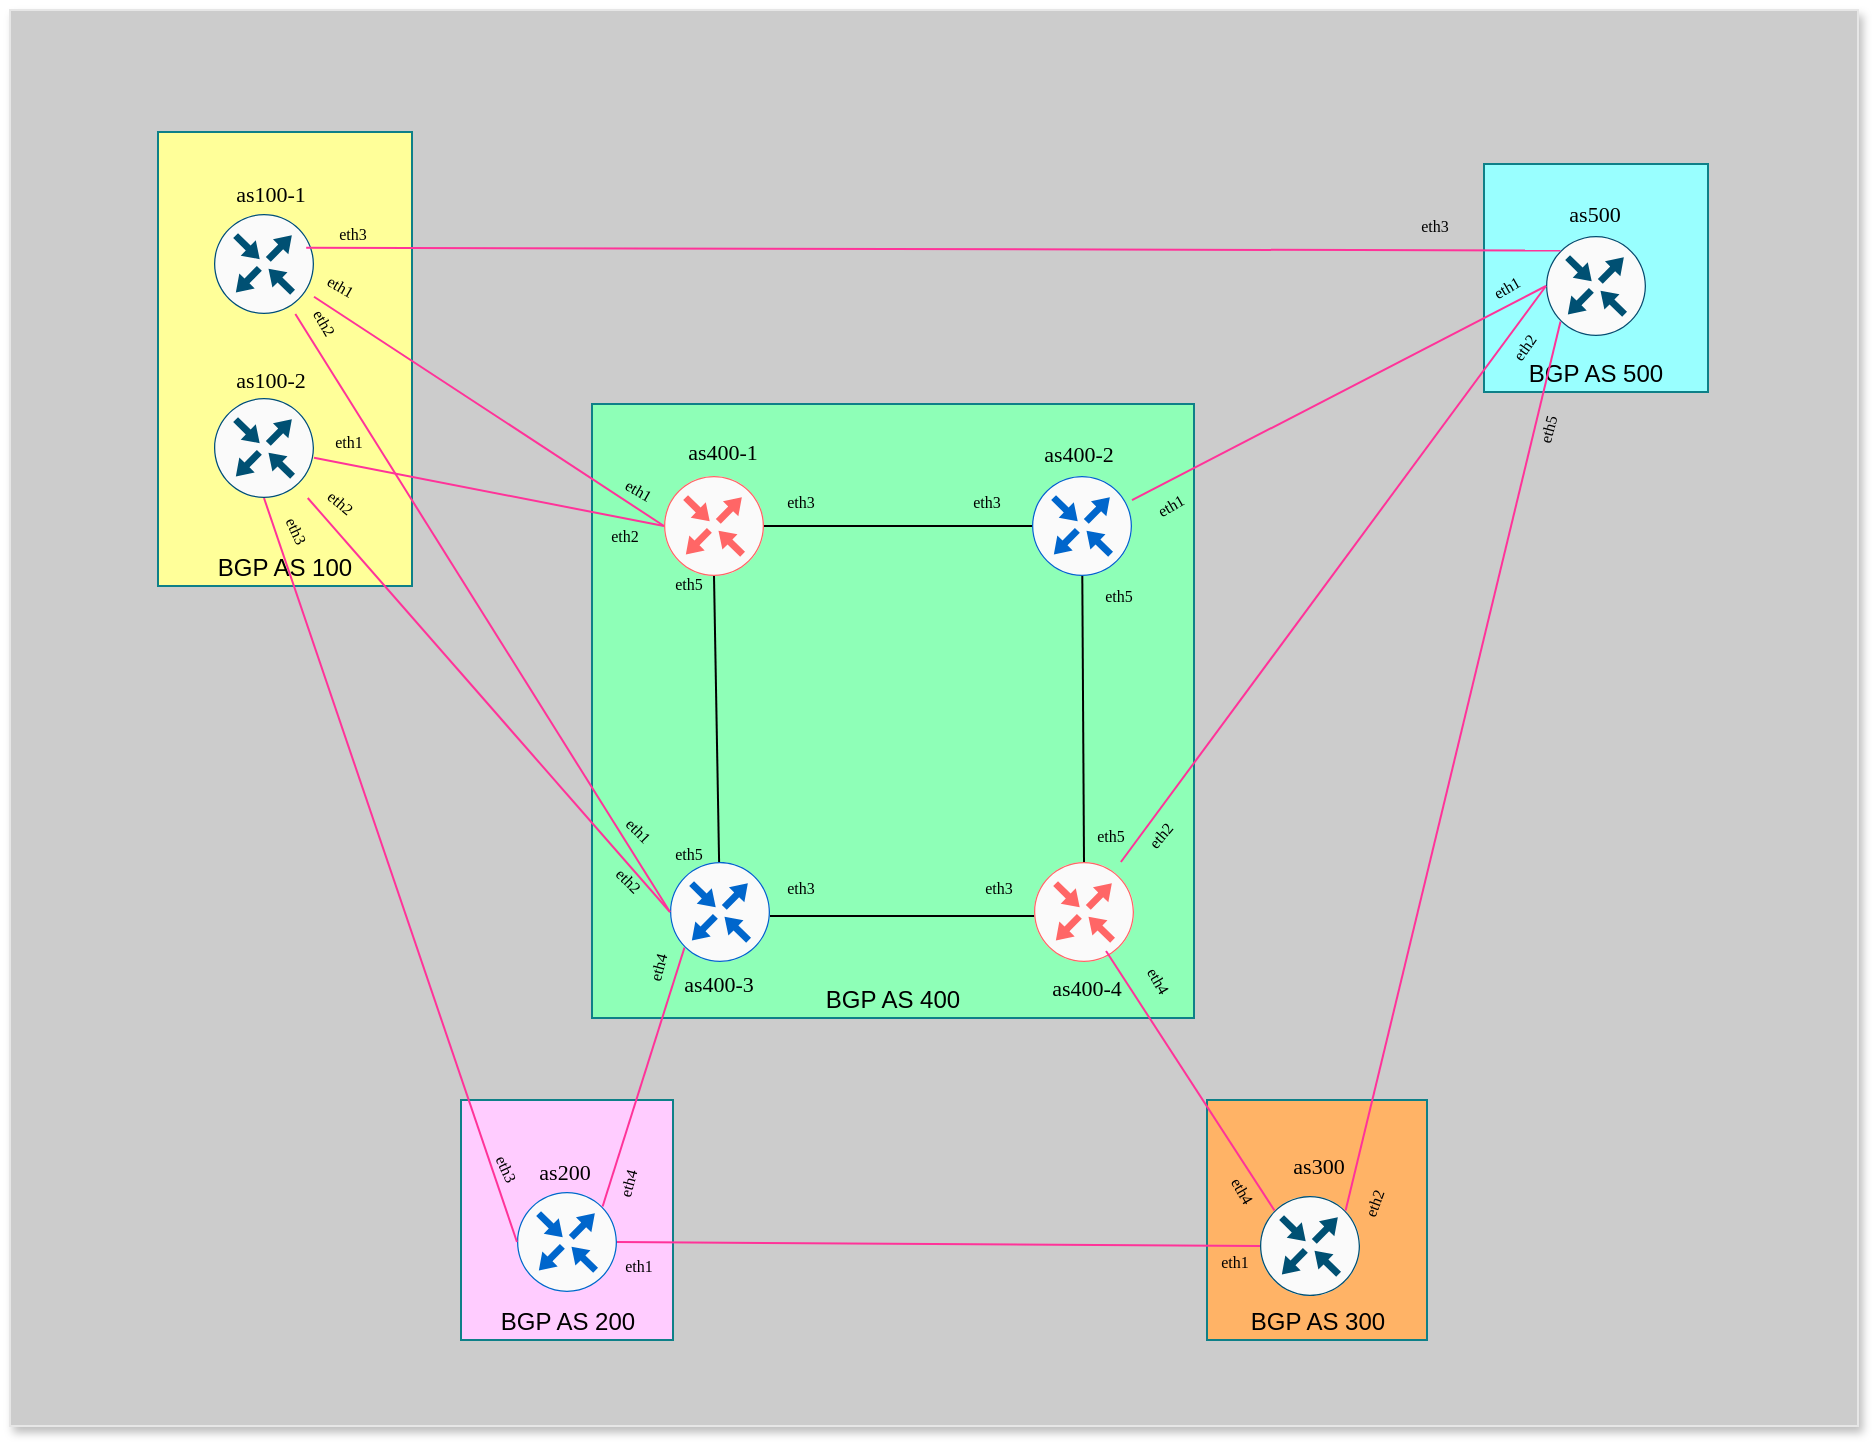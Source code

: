 <mxfile>
    <diagram name="Page-1" id="-UelpCdYEey4y5baOnSz">
        <mxGraphModel dx="1433" dy="976" grid="0" gridSize="10" guides="1" tooltips="1" connect="1" arrows="1" fold="1" page="0" pageScale="1" pageWidth="827" pageHeight="1169" math="0" shadow="0">
            <root>
                <mxCell id="0"/>
                <mxCell id="-plp4mE1TCrz63QN9HbG-12" value="Background Image" parent="0"/>
                <mxCell id="-plp4mE1TCrz63QN9HbG-13" value="" style="rounded=0;whiteSpace=wrap;html=1;fillColor=#CCCCCC;fontColor=#333333;strokeColor=#E6E6E6;shadow=1;" parent="-plp4mE1TCrz63QN9HbG-12" vertex="1">
                    <mxGeometry x="-268" y="-236" width="924" height="708" as="geometry"/>
                </mxCell>
                <mxCell id="1" parent="0"/>
                <mxCell id="WSuv4SzaL3Qnk7HgxCXB-26" value="BGP AS 400" style="rounded=0;whiteSpace=wrap;html=1;fillColor=#8EFFB7;strokeColor=#0e8088;verticalAlign=bottom;shadow=0;" parent="1" vertex="1">
                    <mxGeometry x="23" y="-39" width="301" height="307" as="geometry"/>
                </mxCell>
                <mxCell id="9" value="BGP AS 100" style="rounded=0;whiteSpace=wrap;html=1;fillColor=#FFFF99;strokeColor=#0e8088;verticalAlign=bottom;shadow=0;" parent="1" vertex="1">
                    <mxGeometry x="-194" y="-175" width="127" height="227" as="geometry"/>
                </mxCell>
                <mxCell id="10" value="BGP AS 200" style="rounded=0;whiteSpace=wrap;html=1;fillColor=#FFCCFF;strokeColor=#0e8088;verticalAlign=bottom;shadow=0;" parent="1" vertex="1">
                    <mxGeometry x="-42.5" y="309" width="106" height="120" as="geometry"/>
                </mxCell>
                <mxCell id="11" value="" style="sketch=0;points=[[0.5,0,0],[1,0.5,0],[0.5,1,0],[0,0.5,0],[0.145,0.145,0],[0.856,0.145,0],[0.855,0.856,0],[0.145,0.855,0]];verticalLabelPosition=bottom;html=1;verticalAlign=top;aspect=fixed;align=center;pointerEvents=1;shape=mxgraph.cisco19.rect;prIcon=router;fillColor=#FAFAFA;strokeColor=#0066CC;" parent="1" vertex="1">
                    <mxGeometry x="-14.5" y="355" width="50" height="50" as="geometry"/>
                </mxCell>
                <mxCell id="12" value="as200" style="text;html=1;align=center;verticalAlign=middle;resizable=0;points=[];autosize=1;strokeColor=none;fillColor=none;fontSize=11;fontFamily=Verdana;" parent="1" vertex="1">
                    <mxGeometry x="-16.5" y="332" width="51" height="25" as="geometry"/>
                </mxCell>
                <mxCell id="15" value="BGP AS 500" style="rounded=0;whiteSpace=wrap;html=1;fillColor=#99FFFF;strokeColor=#0e8088;verticalAlign=bottom;shadow=0;" parent="1" vertex="1">
                    <mxGeometry x="469" y="-159" width="112" height="114" as="geometry"/>
                </mxCell>
                <mxCell id="16" value="BGP AS 300" style="rounded=0;whiteSpace=wrap;html=1;fillColor=#FFB366;strokeColor=#0e8088;verticalAlign=bottom;shadow=0;" parent="1" vertex="1">
                    <mxGeometry x="330.5" y="309" width="110" height="120" as="geometry"/>
                </mxCell>
                <mxCell id="17" value="" style="sketch=0;points=[[0.5,0,0],[1,0.5,0],[0.5,1,0],[0,0.5,0],[0.145,0.145,0],[0.856,0.145,0],[0.855,0.856,0],[0.145,0.855,0]];verticalLabelPosition=bottom;html=1;verticalAlign=top;aspect=fixed;align=center;pointerEvents=1;shape=mxgraph.cisco19.rect;prIcon=router;fillColor=#FAFAFA;strokeColor=#005073;" parent="1" vertex="1">
                    <mxGeometry x="357" y="357" width="50" height="50" as="geometry"/>
                </mxCell>
                <mxCell id="18" value="as300" style="text;html=1;align=center;verticalAlign=middle;resizable=0;points=[];autosize=1;strokeColor=none;fillColor=none;fontSize=11;fontFamily=Verdana;" parent="1" vertex="1">
                    <mxGeometry x="360" y="329" width="51" height="25" as="geometry"/>
                </mxCell>
                <mxCell id="23" style="edgeStyle=none;curved=1;rounded=0;orthogonalLoop=1;jettySize=auto;html=1;fontSize=12;startSize=8;endSize=8;entryX=0.145;entryY=0.855;entryDx=0;entryDy=0;entryPerimeter=0;endArrow=none;endFill=0;strokeWidth=1;exitX=0.856;exitY=0.145;exitDx=0;exitDy=0;exitPerimeter=0;strokeColor=#FF3399;" parent="1" source="11" target="WSuv4SzaL3Qnk7HgxCXB-63" edge="1">
                    <mxGeometry relative="1" as="geometry">
                        <mxPoint x="-139" y="314" as="targetPoint"/>
                        <mxPoint x="-136" y="457" as="sourcePoint"/>
                    </mxGeometry>
                </mxCell>
                <mxCell id="30" style="edgeStyle=none;curved=1;rounded=0;orthogonalLoop=1;jettySize=auto;html=1;entryX=0;entryY=0.5;entryDx=0;entryDy=0;entryPerimeter=0;fontSize=12;startSize=8;endSize=8;endArrow=none;endFill=0;exitX=0.5;exitY=1;exitDx=0;exitDy=0;exitPerimeter=0;strokeColor=#FF3399;" parent="1" source="WSuv4SzaL3Qnk7HgxCXB-59" target="11" edge="1">
                    <mxGeometry relative="1" as="geometry">
                        <mxPoint x="-264" y="169.14" as="sourcePoint"/>
                        <mxPoint x="-13" y="298.14" as="targetPoint"/>
                    </mxGeometry>
                </mxCell>
                <mxCell id="31" style="edgeStyle=none;curved=1;rounded=0;orthogonalLoop=1;jettySize=auto;html=1;entryX=0.856;entryY=0.145;entryDx=0;entryDy=0;entryPerimeter=0;fontSize=12;startSize=8;endSize=8;endArrow=none;endFill=0;exitX=0.145;exitY=0.855;exitDx=0;exitDy=0;exitPerimeter=0;strokeColor=#FF3399;" parent="1" source="WSuv4SzaL3Qnk7HgxCXB-66" target="17" edge="1">
                    <mxGeometry relative="1" as="geometry">
                        <mxPoint x="-249" y="306" as="sourcePoint"/>
                        <mxPoint x="-49" y="588" as="targetPoint"/>
                    </mxGeometry>
                </mxCell>
                <mxCell id="33" value="" style="edgeStyle=none;curved=1;rounded=0;orthogonalLoop=1;jettySize=auto;html=1;entryX=0;entryY=0.5;entryDx=0;entryDy=0;entryPerimeter=0;fontSize=12;startSize=8;endSize=8;endArrow=none;endFill=0;strokeWidth=1;" parent="1" edge="1">
                    <mxGeometry relative="1" as="geometry">
                        <mxPoint x="112" y="217" as="sourcePoint"/>
                        <mxPoint x="246" y="217" as="targetPoint"/>
                    </mxGeometry>
                </mxCell>
                <mxCell id="WSuv4SzaL3Qnk7HgxCXB-57" value="Topology" parent="0"/>
                <mxCell id="WSuv4SzaL3Qnk7HgxCXB-58" value="" style="sketch=0;points=[[0.5,0,0],[1,0.5,0],[0.5,1,0],[0,0.5,0],[0.145,0.145,0],[0.856,0.145,0],[0.855,0.856,0],[0.145,0.855,0]];verticalLabelPosition=bottom;html=1;verticalAlign=top;aspect=fixed;align=center;pointerEvents=1;shape=mxgraph.cisco19.rect;prIcon=router;fillColor=#FAFAFA;strokeColor=#005073;" parent="WSuv4SzaL3Qnk7HgxCXB-57" vertex="1">
                    <mxGeometry x="-166" y="-134" width="50" height="50" as="geometry"/>
                </mxCell>
                <mxCell id="WSuv4SzaL3Qnk7HgxCXB-59" value="" style="sketch=0;points=[[0.5,0,0],[1,0.5,0],[0.5,1,0],[0,0.5,0],[0.145,0.145,0],[0.856,0.145,0],[0.855,0.856,0],[0.145,0.855,0]];verticalLabelPosition=bottom;html=1;verticalAlign=top;aspect=fixed;align=center;pointerEvents=1;shape=mxgraph.cisco19.rect;prIcon=router;fillColor=#FAFAFA;strokeColor=#005073;" parent="WSuv4SzaL3Qnk7HgxCXB-57" vertex="1">
                    <mxGeometry x="-166" y="-42" width="50" height="50" as="geometry"/>
                </mxCell>
                <mxCell id="WSuv4SzaL3Qnk7HgxCXB-63" value="" style="sketch=0;points=[[0.5,0,0],[1,0.5,0],[0.5,1,0],[0,0.5,0],[0.145,0.145,0],[0.856,0.145,0],[0.855,0.856,0],[0.145,0.855,0]];verticalLabelPosition=bottom;html=1;verticalAlign=top;aspect=fixed;align=center;pointerEvents=1;shape=mxgraph.cisco19.rect;prIcon=router;fillColor=#FAFAFA;strokeColor=#0066CC;" parent="WSuv4SzaL3Qnk7HgxCXB-57" vertex="1">
                    <mxGeometry x="62" y="190" width="50" height="50" as="geometry"/>
                </mxCell>
                <mxCell id="WSuv4SzaL3Qnk7HgxCXB-65" value="" style="sketch=0;points=[[0.5,0,0],[1,0.5,0],[0.5,1,0],[0,0.5,0],[0.145,0.145,0],[0.856,0.145,0],[0.855,0.856,0],[0.145,0.855,0]];verticalLabelPosition=bottom;html=1;verticalAlign=top;aspect=fixed;align=center;pointerEvents=1;shape=mxgraph.cisco19.rect;prIcon=router;fillColor=#FAFAFA;strokeColor=#FF6666;" parent="WSuv4SzaL3Qnk7HgxCXB-57" vertex="1">
                    <mxGeometry x="244" y="190" width="50" height="50" as="geometry"/>
                </mxCell>
                <mxCell id="WSuv4SzaL3Qnk7HgxCXB-66" value="" style="sketch=0;points=[[0.5,0,0],[1,0.5,0],[0.5,1,0],[0,0.5,0],[0.145,0.145,0],[0.856,0.145,0],[0.855,0.856,0],[0.145,0.855,0]];verticalLabelPosition=bottom;html=1;verticalAlign=top;aspect=fixed;align=center;pointerEvents=1;shape=mxgraph.cisco19.rect;prIcon=router;fillColor=#FAFAFA;strokeColor=#005073;" parent="WSuv4SzaL3Qnk7HgxCXB-57" vertex="1">
                    <mxGeometry x="500" y="-123" width="50" height="50" as="geometry"/>
                </mxCell>
                <mxCell id="WSuv4SzaL3Qnk7HgxCXB-69" style="edgeStyle=none;curved=1;rounded=0;orthogonalLoop=1;jettySize=auto;html=1;entryX=0;entryY=0.5;entryDx=0;entryDy=0;entryPerimeter=0;fontSize=12;startSize=8;endSize=8;endArrow=none;endFill=0;strokeColor=#FF3399;" parent="WSuv4SzaL3Qnk7HgxCXB-57" source="WSuv4SzaL3Qnk7HgxCXB-59" target="WSuv4SzaL3Qnk7HgxCXB-62" edge="1">
                    <mxGeometry relative="1" as="geometry"/>
                </mxCell>
                <mxCell id="WSuv4SzaL3Qnk7HgxCXB-70" style="edgeStyle=none;curved=1;rounded=0;orthogonalLoop=1;jettySize=auto;html=1;entryX=0;entryY=0.5;entryDx=0;entryDy=0;entryPerimeter=0;fontSize=12;startSize=8;endSize=8;endArrow=none;endFill=0;strokeColor=#FF3399;" parent="WSuv4SzaL3Qnk7HgxCXB-57" source="WSuv4SzaL3Qnk7HgxCXB-58" target="WSuv4SzaL3Qnk7HgxCXB-62" edge="1">
                    <mxGeometry relative="1" as="geometry"/>
                </mxCell>
                <mxCell id="WSuv4SzaL3Qnk7HgxCXB-72" style="edgeStyle=none;curved=1;rounded=0;orthogonalLoop=1;jettySize=auto;html=1;entryX=0;entryY=0.5;entryDx=0;entryDy=0;entryPerimeter=0;fontSize=12;startSize=8;endSize=8;endArrow=none;endFill=0;strokeWidth=1;exitX=1;exitY=0.5;exitDx=0;exitDy=0;exitPerimeter=0;strokeColor=#FF3399;" parent="WSuv4SzaL3Qnk7HgxCXB-57" source="11" target="17" edge="1">
                    <mxGeometry relative="1" as="geometry">
                        <mxPoint x="117.0" y="375" as="sourcePoint"/>
                        <mxPoint x="249" y="375" as="targetPoint"/>
                    </mxGeometry>
                </mxCell>
                <mxCell id="WSuv4SzaL3Qnk7HgxCXB-73" style="edgeStyle=none;curved=1;rounded=0;orthogonalLoop=1;jettySize=auto;html=1;fontSize=12;startSize=8;endSize=8;entryX=0.5;entryY=1;entryDx=0;entryDy=0;entryPerimeter=0;endArrow=none;endFill=0;strokeWidth=1;" parent="WSuv4SzaL3Qnk7HgxCXB-57" source="WSuv4SzaL3Qnk7HgxCXB-63" target="WSuv4SzaL3Qnk7HgxCXB-62" edge="1">
                    <mxGeometry relative="1" as="geometry">
                        <mxPoint x="325" y="31" as="targetPoint"/>
                    </mxGeometry>
                </mxCell>
                <mxCell id="WSuv4SzaL3Qnk7HgxCXB-74" style="edgeStyle=none;curved=1;rounded=0;orthogonalLoop=1;jettySize=auto;html=1;entryX=0.5;entryY=0;entryDx=0;entryDy=0;entryPerimeter=0;fontSize=12;startSize=8;endSize=8;endArrow=none;endFill=0;strokeWidth=1;" parent="WSuv4SzaL3Qnk7HgxCXB-57" source="WSuv4SzaL3Qnk7HgxCXB-64" target="WSuv4SzaL3Qnk7HgxCXB-65" edge="1">
                    <mxGeometry relative="1" as="geometry"/>
                </mxCell>
                <mxCell id="WSuv4SzaL3Qnk7HgxCXB-76" style="edgeStyle=none;curved=1;rounded=0;orthogonalLoop=1;jettySize=auto;html=1;entryX=0;entryY=0.5;entryDx=0;entryDy=0;entryPerimeter=0;fontSize=12;startSize=8;endSize=8;endArrow=none;endFill=0;strokeColor=#FF3399;" parent="WSuv4SzaL3Qnk7HgxCXB-57" source="WSuv4SzaL3Qnk7HgxCXB-58" target="WSuv4SzaL3Qnk7HgxCXB-63" edge="1">
                    <mxGeometry relative="1" as="geometry"/>
                </mxCell>
                <mxCell id="WSuv4SzaL3Qnk7HgxCXB-77" style="edgeStyle=none;curved=1;rounded=0;orthogonalLoop=1;jettySize=auto;html=1;entryX=0;entryY=0.5;entryDx=0;entryDy=0;entryPerimeter=0;fontSize=12;startSize=8;endSize=8;endArrow=none;endFill=0;strokeColor=#FF3399;" parent="WSuv4SzaL3Qnk7HgxCXB-57" source="WSuv4SzaL3Qnk7HgxCXB-59" target="WSuv4SzaL3Qnk7HgxCXB-63" edge="1">
                    <mxGeometry relative="1" as="geometry"/>
                </mxCell>
                <mxCell id="WSuv4SzaL3Qnk7HgxCXB-80" style="edgeStyle=none;curved=1;rounded=0;orthogonalLoop=1;jettySize=auto;html=1;entryX=0;entryY=0.5;entryDx=0;entryDy=0;entryPerimeter=0;fontSize=12;startSize=8;endSize=8;endArrow=none;endFill=0;strokeColor=#FF3399;" parent="WSuv4SzaL3Qnk7HgxCXB-57" source="WSuv4SzaL3Qnk7HgxCXB-64" target="WSuv4SzaL3Qnk7HgxCXB-66" edge="1">
                    <mxGeometry relative="1" as="geometry"/>
                </mxCell>
                <mxCell id="WSuv4SzaL3Qnk7HgxCXB-81" style="edgeStyle=none;curved=1;rounded=0;orthogonalLoop=1;jettySize=auto;html=1;entryX=0;entryY=0.5;entryDx=0;entryDy=0;entryPerimeter=0;fontSize=12;startSize=8;endSize=8;endArrow=none;endFill=0;strokeColor=#FF3399;" parent="WSuv4SzaL3Qnk7HgxCXB-57" source="WSuv4SzaL3Qnk7HgxCXB-65" target="WSuv4SzaL3Qnk7HgxCXB-66" edge="1">
                    <mxGeometry relative="1" as="geometry"/>
                </mxCell>
                <mxCell id="WSuv4SzaL3Qnk7HgxCXB-62" value="" style="sketch=0;points=[[0.5,0,0],[1,0.5,0],[0.5,1,0],[0,0.5,0],[0.145,0.145,0],[0.856,0.145,0],[0.855,0.856,0],[0.145,0.855,0]];verticalLabelPosition=bottom;html=1;verticalAlign=top;aspect=fixed;align=center;pointerEvents=1;shape=mxgraph.cisco19.rect;prIcon=router;fillColor=#FAFAFA;strokeColor=#FF6666;" parent="WSuv4SzaL3Qnk7HgxCXB-57" vertex="1">
                    <mxGeometry x="59" y="-3" width="50" height="50" as="geometry"/>
                </mxCell>
                <mxCell id="14" value="" style="edgeStyle=none;curved=1;rounded=0;orthogonalLoop=1;jettySize=auto;html=1;entryX=0;entryY=0.5;entryDx=0;entryDy=0;entryPerimeter=0;fontSize=12;startSize=8;endSize=8;endArrow=none;endFill=0;strokeWidth=1;" parent="WSuv4SzaL3Qnk7HgxCXB-57" source="WSuv4SzaL3Qnk7HgxCXB-62" target="WSuv4SzaL3Qnk7HgxCXB-64" edge="1">
                    <mxGeometry relative="1" as="geometry">
                        <mxPoint x="149" y="21" as="sourcePoint"/>
                        <mxPoint x="322" y="20.5" as="targetPoint"/>
                    </mxGeometry>
                </mxCell>
                <mxCell id="WSuv4SzaL3Qnk7HgxCXB-64" value="" style="sketch=0;points=[[0.5,0,0],[1,0.5,0],[0.5,1,0],[0,0.5,0],[0.145,0.145,0],[0.856,0.145,0],[0.855,0.856,0],[0.145,0.855,0]];verticalLabelPosition=bottom;html=1;verticalAlign=top;aspect=fixed;align=center;pointerEvents=1;shape=mxgraph.cisco19.rect;prIcon=router;fillColor=#FAFAFA;strokeColor=#0066CC;" parent="WSuv4SzaL3Qnk7HgxCXB-57" vertex="1">
                    <mxGeometry x="243" y="-3" width="50" height="50" as="geometry"/>
                </mxCell>
                <mxCell id="56" style="edgeStyle=none;curved=1;rounded=0;orthogonalLoop=1;jettySize=auto;html=1;entryX=0.145;entryY=0.145;entryDx=0;entryDy=0;entryPerimeter=0;fontSize=12;startSize=8;endSize=8;endArrow=none;endFill=0;strokeWidth=1;strokeColor=#FF3399;exitX=0.922;exitY=0.338;exitDx=0;exitDy=0;exitPerimeter=0;" edge="1" parent="WSuv4SzaL3Qnk7HgxCXB-57" source="WSuv4SzaL3Qnk7HgxCXB-58" target="WSuv4SzaL3Qnk7HgxCXB-66">
                    <mxGeometry relative="1" as="geometry">
                        <mxPoint x="-104" y="-119" as="sourcePoint"/>
                        <mxPoint x="200" y="-117" as="targetPoint"/>
                    </mxGeometry>
                </mxCell>
                <mxCell id="25" style="edgeStyle=none;curved=1;rounded=0;orthogonalLoop=1;jettySize=auto;html=1;fontSize=12;startSize=8;endSize=8;entryX=0.667;entryY=-0.22;entryDx=0;entryDy=0;entryPerimeter=0;endArrow=none;endFill=0;strokeWidth=1;exitX=0.145;exitY=0.145;exitDx=0;exitDy=0;exitPerimeter=0;strokeColor=#FF3399;" parent="WSuv4SzaL3Qnk7HgxCXB-57" source="17" target="WSuv4SzaL3Qnk7HgxCXB-55" edge="1">
                    <mxGeometry relative="1" as="geometry">
                        <mxPoint x="206.73" y="271.25" as="targetPoint"/>
                        <mxPoint x="165.73" y="414.25" as="sourcePoint"/>
                    </mxGeometry>
                </mxCell>
                <mxCell id="WSuv4SzaL3Qnk7HgxCXB-48" value="Hostnames" parent="0"/>
                <mxCell id="WSuv4SzaL3Qnk7HgxCXB-49" value="as400-1" style="text;html=1;align=center;verticalAlign=middle;resizable=0;points=[];autosize=1;strokeColor=none;fillColor=none;fontSize=11;fontFamily=Verdana;" parent="WSuv4SzaL3Qnk7HgxCXB-48" vertex="1">
                    <mxGeometry x="56" y="-28" width="63" height="25" as="geometry"/>
                </mxCell>
                <mxCell id="WSuv4SzaL3Qnk7HgxCXB-50" value="as400-3" style="text;html=1;align=center;verticalAlign=middle;resizable=0;points=[];autosize=1;strokeColor=none;fillColor=none;fontSize=11;fontFamily=Verdana;" parent="WSuv4SzaL3Qnk7HgxCXB-48" vertex="1">
                    <mxGeometry x="54" y="238" width="63" height="25" as="geometry"/>
                </mxCell>
                <mxCell id="WSuv4SzaL3Qnk7HgxCXB-51" value="as500" style="text;html=1;align=center;verticalAlign=middle;resizable=0;points=[];autosize=1;strokeColor=none;fillColor=none;fontSize=11;fontFamily=Verdana;" parent="WSuv4SzaL3Qnk7HgxCXB-48" vertex="1">
                    <mxGeometry x="498" y="-147" width="51" height="25" as="geometry"/>
                </mxCell>
                <mxCell id="WSuv4SzaL3Qnk7HgxCXB-52" value="as100-2" style="text;html=1;align=center;verticalAlign=middle;resizable=0;points=[];autosize=1;strokeColor=none;fillColor=none;fontSize=11;fontFamily=Verdana;" parent="WSuv4SzaL3Qnk7HgxCXB-48" vertex="1">
                    <mxGeometry x="-170" y="-64" width="63" height="25" as="geometry"/>
                </mxCell>
                <mxCell id="WSuv4SzaL3Qnk7HgxCXB-55" value="as400-4" style="text;html=1;align=center;verticalAlign=middle;resizable=0;points=[];autosize=1;strokeColor=none;fillColor=none;fontSize=11;fontFamily=Verdana;" parent="WSuv4SzaL3Qnk7HgxCXB-48" vertex="1">
                    <mxGeometry x="238" y="240" width="63" height="25" as="geometry"/>
                </mxCell>
                <mxCell id="WSuv4SzaL3Qnk7HgxCXB-56" value="as400-2" style="text;html=1;align=center;verticalAlign=middle;resizable=0;points=[];autosize=1;strokeColor=none;fillColor=none;fontSize=11;fontFamily=Verdana;" parent="WSuv4SzaL3Qnk7HgxCXB-48" vertex="1">
                    <mxGeometry x="234" y="-27" width="63" height="25" as="geometry"/>
                </mxCell>
                <mxCell id="WSuv4SzaL3Qnk7HgxCXB-101" value="as100-1" style="text;html=1;align=center;verticalAlign=middle;resizable=0;points=[];autosize=1;strokeColor=none;fillColor=none;fontSize=11;fontFamily=Verdana;" parent="WSuv4SzaL3Qnk7HgxCXB-48" vertex="1">
                    <mxGeometry x="-170" y="-157" width="63" height="25" as="geometry"/>
                </mxCell>
                <mxCell id="WSuv4SzaL3Qnk7HgxCXB-106" value="Interfaces" parent="0"/>
                <mxCell id="WSuv4SzaL3Qnk7HgxCXB-115" value="eth1" style="text;html=1;align=center;verticalAlign=middle;resizable=0;points=[];autosize=1;strokeColor=none;fillColor=none;fontSize=8;fontFamily=Verdana;rotation=30;" parent="WSuv4SzaL3Qnk7HgxCXB-106" vertex="1">
                    <mxGeometry x="-121" y="-109" width="36" height="22" as="geometry"/>
                </mxCell>
                <mxCell id="WSuv4SzaL3Qnk7HgxCXB-116" value="eth2" style="text;html=1;align=center;verticalAlign=middle;resizable=0;points=[];autosize=1;strokeColor=none;fillColor=none;fontSize=8;fontFamily=Verdana;rotation=60;" parent="WSuv4SzaL3Qnk7HgxCXB-106" vertex="1">
                    <mxGeometry x="-129" y="-91" width="36" height="22" as="geometry"/>
                </mxCell>
                <mxCell id="WSuv4SzaL3Qnk7HgxCXB-117" value="eth1" style="text;html=1;align=center;verticalAlign=middle;resizable=0;points=[];autosize=1;strokeColor=none;fillColor=none;fontSize=8;fontFamily=Verdana;" parent="WSuv4SzaL3Qnk7HgxCXB-106" vertex="1">
                    <mxGeometry x="-117" y="-31" width="36" height="22" as="geometry"/>
                </mxCell>
                <mxCell id="WSuv4SzaL3Qnk7HgxCXB-118" value="eth2" style="text;html=1;align=center;verticalAlign=middle;resizable=0;points=[];autosize=1;strokeColor=none;fillColor=none;fontSize=8;fontFamily=Verdana;rotation=40;" parent="WSuv4SzaL3Qnk7HgxCXB-106" vertex="1">
                    <mxGeometry x="-121" y="-1" width="36" height="22" as="geometry"/>
                </mxCell>
                <mxCell id="WSuv4SzaL3Qnk7HgxCXB-123" value="eth1" style="text;html=1;align=center;verticalAlign=middle;resizable=0;points=[];autosize=1;strokeColor=none;fillColor=none;fontSize=8;fontFamily=Verdana;rotation=30;" parent="WSuv4SzaL3Qnk7HgxCXB-106" vertex="1">
                    <mxGeometry x="28" y="-7" width="36" height="22" as="geometry"/>
                </mxCell>
                <mxCell id="WSuv4SzaL3Qnk7HgxCXB-124" value="eth2" style="text;html=1;align=center;verticalAlign=middle;resizable=0;points=[];autosize=1;strokeColor=none;fillColor=none;fontSize=8;fontFamily=Verdana;" parent="WSuv4SzaL3Qnk7HgxCXB-106" vertex="1">
                    <mxGeometry x="21" y="16" width="36" height="22" as="geometry"/>
                </mxCell>
                <mxCell id="WSuv4SzaL3Qnk7HgxCXB-129" value="eth1" style="text;html=1;align=center;verticalAlign=middle;resizable=0;points=[];autosize=1;strokeColor=none;fillColor=none;fontSize=8;fontFamily=Verdana;rotation=45;" parent="WSuv4SzaL3Qnk7HgxCXB-106" vertex="1">
                    <mxGeometry x="28" y="163" width="36" height="22" as="geometry"/>
                </mxCell>
                <mxCell id="WSuv4SzaL3Qnk7HgxCXB-130" value="eth2" style="text;html=1;align=center;verticalAlign=middle;resizable=0;points=[];autosize=1;strokeColor=none;fillColor=none;fontSize=8;fontFamily=Verdana;rotation=45;" parent="WSuv4SzaL3Qnk7HgxCXB-106" vertex="1">
                    <mxGeometry x="23" y="188" width="36" height="22" as="geometry"/>
                </mxCell>
                <mxCell id="WSuv4SzaL3Qnk7HgxCXB-133" value="eth5" style="text;html=1;align=center;verticalAlign=middle;resizable=0;points=[];autosize=1;strokeColor=none;fillColor=none;fontSize=8;fontFamily=Verdana;" parent="WSuv4SzaL3Qnk7HgxCXB-106" vertex="1">
                    <mxGeometry x="53" y="40" width="36" height="22" as="geometry"/>
                </mxCell>
                <mxCell id="WSuv4SzaL3Qnk7HgxCXB-134" value="eth5" style="text;html=1;align=center;verticalAlign=middle;resizable=0;points=[];autosize=1;strokeColor=none;fillColor=none;fontSize=8;fontFamily=Verdana;" parent="WSuv4SzaL3Qnk7HgxCXB-106" vertex="1">
                    <mxGeometry x="53" y="175" width="36" height="22" as="geometry"/>
                </mxCell>
                <mxCell id="WSuv4SzaL3Qnk7HgxCXB-138" value="eth4" style="text;html=1;align=center;verticalAlign=middle;resizable=0;points=[];autosize=1;strokeColor=none;fillColor=none;fontSize=8;fontFamily=Verdana;rotation=-75;" parent="WSuv4SzaL3Qnk7HgxCXB-106" vertex="1">
                    <mxGeometry x="38" y="232" width="36" height="22" as="geometry"/>
                </mxCell>
                <mxCell id="WSuv4SzaL3Qnk7HgxCXB-139" value="eth4" style="text;html=1;align=center;verticalAlign=middle;resizable=0;points=[];autosize=1;strokeColor=none;fillColor=none;fontSize=8;fontFamily=Verdana;rotation=60;" parent="WSuv4SzaL3Qnk7HgxCXB-106" vertex="1">
                    <mxGeometry x="288" y="238" width="36" height="22" as="geometry"/>
                </mxCell>
                <mxCell id="WSuv4SzaL3Qnk7HgxCXB-141" value="eth5" style="text;html=1;align=center;verticalAlign=middle;resizable=0;points=[];autosize=1;strokeColor=none;fillColor=none;fontSize=8;fontFamily=Verdana;" parent="WSuv4SzaL3Qnk7HgxCXB-106" vertex="1">
                    <mxGeometry x="264" y="166" width="36" height="22" as="geometry"/>
                </mxCell>
                <mxCell id="WSuv4SzaL3Qnk7HgxCXB-142" value="eth5" style="text;html=1;align=center;verticalAlign=middle;resizable=0;points=[];autosize=1;strokeColor=none;fillColor=none;fontSize=8;fontFamily=Verdana;rotation=0;" parent="WSuv4SzaL3Qnk7HgxCXB-106" vertex="1">
                    <mxGeometry x="268" y="46" width="36" height="22" as="geometry"/>
                </mxCell>
                <mxCell id="WSuv4SzaL3Qnk7HgxCXB-143" value="eth1" style="text;html=1;align=center;verticalAlign=middle;resizable=0;points=[];autosize=1;strokeColor=none;fillColor=none;fontSize=8;fontFamily=Verdana;rotation=-30;" parent="WSuv4SzaL3Qnk7HgxCXB-106" vertex="1">
                    <mxGeometry x="294" y="1" width="36" height="22" as="geometry"/>
                </mxCell>
                <mxCell id="WSuv4SzaL3Qnk7HgxCXB-144" value="eth2" style="text;html=1;align=center;verticalAlign=middle;resizable=0;points=[];autosize=1;strokeColor=none;fillColor=none;fontSize=8;fontFamily=Verdana;rotation=-50;" parent="WSuv4SzaL3Qnk7HgxCXB-106" vertex="1">
                    <mxGeometry x="289" y="166" width="36" height="22" as="geometry"/>
                </mxCell>
                <mxCell id="WSuv4SzaL3Qnk7HgxCXB-145" value="eth1" style="text;html=1;align=center;verticalAlign=middle;resizable=0;points=[];autosize=1;strokeColor=none;fillColor=none;fontSize=8;fontFamily=Verdana;rotation=-30;" parent="WSuv4SzaL3Qnk7HgxCXB-106" vertex="1">
                    <mxGeometry x="462" y="-108" width="36" height="22" as="geometry"/>
                </mxCell>
                <mxCell id="WSuv4SzaL3Qnk7HgxCXB-146" value="eth2" style="text;html=1;align=center;verticalAlign=middle;resizable=0;points=[];autosize=1;strokeColor=none;fillColor=none;fontSize=8;fontFamily=Verdana;rotation=-55;" parent="WSuv4SzaL3Qnk7HgxCXB-106" vertex="1">
                    <mxGeometry x="471" y="-78" width="36" height="22" as="geometry"/>
                </mxCell>
                <mxCell id="59" value="eth3" style="text;html=1;align=center;verticalAlign=middle;resizable=0;points=[];autosize=1;strokeColor=none;fillColor=none;fontSize=8;fontFamily=Verdana;rotation=0;" vertex="1" parent="WSuv4SzaL3Qnk7HgxCXB-106">
                    <mxGeometry x="-115" y="-135" width="36" height="22" as="geometry"/>
                </mxCell>
                <mxCell id="60" value="eth3" style="text;html=1;align=center;verticalAlign=middle;resizable=0;points=[];autosize=1;strokeColor=none;fillColor=none;fontSize=8;fontFamily=Verdana;rotation=65;" vertex="1" parent="WSuv4SzaL3Qnk7HgxCXB-106">
                    <mxGeometry x="-143" y="13" width="36" height="22" as="geometry"/>
                </mxCell>
                <mxCell id="82" value="eth3" style="text;html=1;align=center;verticalAlign=middle;resizable=0;points=[];autosize=1;strokeColor=none;fillColor=none;fontSize=8;fontFamily=Verdana;rotation=0;" vertex="1" parent="WSuv4SzaL3Qnk7HgxCXB-106">
                    <mxGeometry x="426" y="-139" width="36" height="22" as="geometry"/>
                </mxCell>
                <mxCell id="83" value="eth3" style="text;html=1;align=center;verticalAlign=middle;resizable=0;points=[];autosize=1;strokeColor=none;fillColor=none;fontSize=8;fontFamily=Verdana;rotation=65;" vertex="1" parent="WSuv4SzaL3Qnk7HgxCXB-106">
                    <mxGeometry x="-38" y="332" width="36" height="22" as="geometry"/>
                </mxCell>
                <mxCell id="84" value="eth4" style="text;html=1;align=center;verticalAlign=middle;resizable=0;points=[];autosize=1;strokeColor=none;fillColor=none;fontSize=8;fontFamily=Verdana;rotation=-75;" vertex="1" parent="WSuv4SzaL3Qnk7HgxCXB-106">
                    <mxGeometry x="23" y="340" width="36" height="22" as="geometry"/>
                </mxCell>
                <mxCell id="87" value="eth3" style="text;html=1;align=center;verticalAlign=middle;resizable=0;points=[];autosize=1;strokeColor=none;fillColor=none;fontSize=8;fontFamily=Verdana;rotation=0;" vertex="1" parent="WSuv4SzaL3Qnk7HgxCXB-106">
                    <mxGeometry x="109" y="-1" width="36" height="22" as="geometry"/>
                </mxCell>
                <mxCell id="88" value="eth3" style="text;html=1;align=center;verticalAlign=middle;resizable=0;points=[];autosize=1;strokeColor=none;fillColor=none;fontSize=8;fontFamily=Verdana;rotation=0;" vertex="1" parent="WSuv4SzaL3Qnk7HgxCXB-106">
                    <mxGeometry x="202" y="-1" width="36" height="22" as="geometry"/>
                </mxCell>
                <mxCell id="89" value="eth3" style="text;html=1;align=center;verticalAlign=middle;resizable=0;points=[];autosize=1;strokeColor=none;fillColor=none;fontSize=8;fontFamily=Verdana;rotation=0;" vertex="1" parent="WSuv4SzaL3Qnk7HgxCXB-106">
                    <mxGeometry x="208" y="192" width="36" height="22" as="geometry"/>
                </mxCell>
                <mxCell id="90" value="eth3" style="text;html=1;align=center;verticalAlign=middle;resizable=0;points=[];autosize=1;strokeColor=none;fillColor=none;fontSize=8;fontFamily=Verdana;rotation=0;" vertex="1" parent="WSuv4SzaL3Qnk7HgxCXB-106">
                    <mxGeometry x="109" y="192" width="36" height="22" as="geometry"/>
                </mxCell>
                <mxCell id="91" value="eth4" style="text;html=1;align=center;verticalAlign=middle;resizable=0;points=[];autosize=1;strokeColor=none;fillColor=none;fontSize=8;fontFamily=Verdana;rotation=60;" vertex="1" parent="WSuv4SzaL3Qnk7HgxCXB-106">
                    <mxGeometry x="330" y="343" width="36" height="22" as="geometry"/>
                </mxCell>
                <mxCell id="92" value="eth2" style="text;html=1;align=center;verticalAlign=middle;resizable=0;points=[];autosize=1;strokeColor=none;fillColor=none;fontSize=8;fontFamily=Verdana;rotation=-70;" vertex="1" parent="WSuv4SzaL3Qnk7HgxCXB-106">
                    <mxGeometry x="396" y="350" width="36" height="22" as="geometry"/>
                </mxCell>
                <mxCell id="93" value="eth1" style="text;html=1;align=center;verticalAlign=middle;resizable=0;points=[];autosize=1;strokeColor=none;fillColor=none;fontSize=8;fontFamily=Verdana;rotation=0;" vertex="1" parent="WSuv4SzaL3Qnk7HgxCXB-106">
                    <mxGeometry x="28" y="381" width="36" height="22" as="geometry"/>
                </mxCell>
                <mxCell id="94" value="eth1" style="text;html=1;align=center;verticalAlign=middle;resizable=0;points=[];autosize=1;strokeColor=none;fillColor=none;fontSize=8;fontFamily=Verdana;rotation=0;" vertex="1" parent="WSuv4SzaL3Qnk7HgxCXB-106">
                    <mxGeometry x="326" y="379" width="36" height="22" as="geometry"/>
                </mxCell>
                <mxCell id="95" value="eth5" style="text;html=1;align=center;verticalAlign=middle;resizable=0;points=[];autosize=1;strokeColor=none;fillColor=none;fontSize=8;fontFamily=Verdana;rotation=-75;" vertex="1" parent="WSuv4SzaL3Qnk7HgxCXB-106">
                    <mxGeometry x="483" y="-37" width="36" height="22" as="geometry"/>
                </mxCell>
                <mxCell id="WSuv4SzaL3Qnk7HgxCXB-154" value="VRF Clients" parent="0" visible="0"/>
                <mxCell id="WSuv4SzaL3Qnk7HgxCXB-155" value="CLIENTS" style="shape=process;whiteSpace=wrap;html=1;backgroundOutline=1;fillColor=#d0cee2;strokeColor=#56517e;fontSize=9;" parent="WSuv4SzaL3Qnk7HgxCXB-154" vertex="1">
                    <mxGeometry x="-254" y="-10" width="77" height="21" as="geometry"/>
                </mxCell>
                <mxCell id="WSuv4SzaL3Qnk7HgxCXB-156" value="CLIENTS" style="shape=process;whiteSpace=wrap;html=1;backgroundOutline=1;fillColor=#d0cee2;strokeColor=#56517e;fontSize=9;" parent="WSuv4SzaL3Qnk7HgxCXB-154" vertex="1">
                    <mxGeometry x="-254" y="88" width="77" height="21" as="geometry"/>
                </mxCell>
                <mxCell id="WSuv4SzaL3Qnk7HgxCXB-159" value="CLIENTS" style="shape=process;whiteSpace=wrap;html=1;backgroundOutline=1;fillColor=#d0cee2;strokeColor=#56517e;fontSize=9;" parent="WSuv4SzaL3Qnk7HgxCXB-154" vertex="1">
                    <mxGeometry x="-470" y="11" width="77" height="21" as="geometry"/>
                </mxCell>
                <mxCell id="WSuv4SzaL3Qnk7HgxCXB-190" style="edgeStyle=none;curved=1;rounded=0;orthogonalLoop=1;jettySize=auto;html=1;fontSize=12;startSize=8;endSize=8;strokeColor=#97D077;endArrow=classicThin;endFill=1;startArrow=classicThin;startFill=1;" parent="WSuv4SzaL3Qnk7HgxCXB-154" edge="1">
                    <mxGeometry relative="1" as="geometry">
                        <mxPoint x="752.677" y="99.968" as="targetPoint"/>
                        <mxPoint x="675" y="100" as="sourcePoint"/>
                    </mxGeometry>
                </mxCell>
                <mxCell id="WSuv4SzaL3Qnk7HgxCXB-191" value="static" style="edgeLabel;html=1;align=center;verticalAlign=middle;resizable=0;points=[];fontSize=9;fontColor=#97D077;" parent="WSuv4SzaL3Qnk7HgxCXB-190" vertex="1" connectable="0">
                    <mxGeometry x="0.086" relative="1" as="geometry">
                        <mxPoint as="offset"/>
                    </mxGeometry>
                </mxCell>
                <mxCell id="WSuv4SzaL3Qnk7HgxCXB-161" value="vlan 1810" style="ellipse;whiteSpace=wrap;html=1;fontSize=7;fillColor=#d0cee2;strokeColor=#56517e;" parent="WSuv4SzaL3Qnk7HgxCXB-154" vertex="1">
                    <mxGeometry x="-397" y="12" width="44" height="20" as="geometry"/>
                </mxCell>
                <mxCell id="WSuv4SzaL3Qnk7HgxCXB-162" value="vlan 1810" style="ellipse;whiteSpace=wrap;html=1;fontSize=7;fillColor=#d0cee2;strokeColor=#56517e;" parent="WSuv4SzaL3Qnk7HgxCXB-154" vertex="1">
                    <mxGeometry x="-276" y="-23" width="44" height="20" as="geometry"/>
                </mxCell>
                <mxCell id="WSuv4SzaL3Qnk7HgxCXB-163" value="vlan 1810" style="ellipse;whiteSpace=wrap;html=1;fontSize=7;fillColor=#d0cee2;strokeColor=#56517e;" parent="WSuv4SzaL3Qnk7HgxCXB-154" vertex="1">
                    <mxGeometry x="-278" y="73" width="44" height="20" as="geometry"/>
                </mxCell>
                <mxCell id="WSuv4SzaL3Qnk7HgxCXB-166" value="Lo1018" style="ellipse;whiteSpace=wrap;html=1;aspect=fixed;fillColor=#d0cee2;strokeColor=#56517e;fontSize=6;" parent="WSuv4SzaL3Qnk7HgxCXB-154" vertex="1">
                    <mxGeometry x="-229.5" y="-31" width="28" height="28" as="geometry"/>
                </mxCell>
                <mxCell id="WSuv4SzaL3Qnk7HgxCXB-167" value="Lo1018" style="ellipse;whiteSpace=wrap;html=1;aspect=fixed;fillColor=#d0cee2;strokeColor=#56517e;fontSize=6;" parent="WSuv4SzaL3Qnk7HgxCXB-154" vertex="1">
                    <mxGeometry x="-227" y="65" width="28" height="28" as="geometry"/>
                </mxCell>
                <mxCell id="WSuv4SzaL3Qnk7HgxCXB-171" style="edgeStyle=none;curved=1;rounded=0;orthogonalLoop=1;jettySize=auto;html=1;fontSize=12;startSize=8;endSize=8;strokeColor=#FF0000;endArrow=classicThin;endFill=1;" parent="WSuv4SzaL3Qnk7HgxCXB-154" source="WSuv4SzaL3Qnk7HgxCXB-161" target="WSuv4SzaL3Qnk7HgxCXB-166" edge="1">
                    <mxGeometry relative="1" as="geometry"/>
                </mxCell>
                <mxCell id="WSuv4SzaL3Qnk7HgxCXB-172" style="edgeStyle=none;curved=1;rounded=0;orthogonalLoop=1;jettySize=auto;html=1;fontSize=12;startSize=8;endSize=8;strokeColor=#FF0000;endArrow=classicThin;endFill=1;exitX=0.876;exitY=0.612;exitDx=0;exitDy=0;exitPerimeter=0;" parent="WSuv4SzaL3Qnk7HgxCXB-154" source="WSuv4SzaL3Qnk7HgxCXB-161" target="WSuv4SzaL3Qnk7HgxCXB-167" edge="1">
                    <mxGeometry relative="1" as="geometry">
                        <mxPoint x="-346" y="27" as="sourcePoint"/>
                        <mxPoint x="-219" y="-4" as="targetPoint"/>
                    </mxGeometry>
                </mxCell>
                <mxCell id="WSuv4SzaL3Qnk7HgxCXB-175" value="CLIENTS" style="shape=process;whiteSpace=wrap;html=1;backgroundOutline=1;fillColor=#d0cee2;strokeColor=#56517e;fontSize=9;" parent="WSuv4SzaL3Qnk7HgxCXB-154" vertex="1">
                    <mxGeometry x="788" y="101" width="77" height="21" as="geometry"/>
                </mxCell>
                <mxCell id="WSuv4SzaL3Qnk7HgxCXB-176" value="vlan 1810" style="ellipse;whiteSpace=wrap;html=1;fontSize=7;fillColor=#d0cee2;strokeColor=#56517e;" parent="WSuv4SzaL3Qnk7HgxCXB-154" vertex="1">
                    <mxGeometry x="754" y="101" width="44" height="20" as="geometry"/>
                </mxCell>
                <mxCell id="WSuv4SzaL3Qnk7HgxCXB-177" value="10.18.10.211/24" style="text;html=1;align=center;verticalAlign=middle;resizable=0;points=[];autosize=1;strokeColor=none;fillColor=none;fontSize=7;fontFamily=Verdana;" parent="WSuv4SzaL3Qnk7HgxCXB-154" vertex="1">
                    <mxGeometry x="-440" y="45" width="78" height="20" as="geometry"/>
                </mxCell>
                <mxCell id="WSuv4SzaL3Qnk7HgxCXB-178" value="10.18.10.11/24" style="text;html=1;align=center;verticalAlign=middle;resizable=0;points=[];autosize=1;strokeColor=none;fillColor=none;fontSize=7;fontFamily=Verdana;" parent="WSuv4SzaL3Qnk7HgxCXB-154" vertex="1">
                    <mxGeometry x="-254" y="7" width="73" height="20" as="geometry"/>
                </mxCell>
                <mxCell id="WSuv4SzaL3Qnk7HgxCXB-179" value="10.18.10.12/24" style="text;html=1;align=center;verticalAlign=middle;resizable=0;points=[];autosize=1;strokeColor=none;fillColor=none;fontSize=7;fontFamily=Verdana;" parent="WSuv4SzaL3Qnk7HgxCXB-154" vertex="1">
                    <mxGeometry x="-254" y="104" width="73" height="20" as="geometry"/>
                </mxCell>
                <mxCell id="WSuv4SzaL3Qnk7HgxCXB-182" value="vip: 10.18.10.1/24" style="text;html=1;align=center;verticalAlign=middle;resizable=0;points=[];autosize=1;strokeColor=none;fillColor=none;fontSize=7;fontFamily=Verdana;" parent="WSuv4SzaL3Qnk7HgxCXB-154" vertex="1">
                    <mxGeometry x="-296.5" y="21" width="85" height="20" as="geometry"/>
                </mxCell>
                <mxCell id="WSuv4SzaL3Qnk7HgxCXB-185" value="CLIENTS" style="shape=process;whiteSpace=wrap;html=1;backgroundOutline=1;fillColor=#d0cee2;strokeColor=#56517e;fontSize=9;" parent="WSuv4SzaL3Qnk7HgxCXB-154" vertex="1">
                    <mxGeometry x="559" y="100" width="77" height="21" as="geometry"/>
                </mxCell>
                <mxCell id="WSuv4SzaL3Qnk7HgxCXB-186" value="vlan 1810" style="ellipse;whiteSpace=wrap;html=1;fontSize=7;fillColor=#d0cee2;strokeColor=#56517e;" parent="WSuv4SzaL3Qnk7HgxCXB-154" vertex="1">
                    <mxGeometry x="629" y="100.5" width="44" height="20" as="geometry"/>
                </mxCell>
                <mxCell id="WSuv4SzaL3Qnk7HgxCXB-187" value="10.18.11.1/24" style="text;html=1;align=center;verticalAlign=middle;resizable=0;points=[];autosize=1;strokeColor=none;fillColor=none;fontSize=7;fontFamily=Verdana;" parent="WSuv4SzaL3Qnk7HgxCXB-154" vertex="1">
                    <mxGeometry x="609" y="122" width="69" height="20" as="geometry"/>
                </mxCell>
                <mxCell id="WSuv4SzaL3Qnk7HgxCXB-188" value="10.18.11.221/24" style="text;html=1;align=center;verticalAlign=middle;resizable=0;points=[];autosize=1;strokeColor=none;fillColor=none;fontSize=7;fontFamily=Verdana;" parent="WSuv4SzaL3Qnk7HgxCXB-154" vertex="1">
                    <mxGeometry x="727" y="122" width="78" height="20" as="geometry"/>
                </mxCell>
                <mxCell id="JTRN2UEG_rgVW73hcwAd-7" value="USE CASE: Dual Homed L3 network" parent="0" visible="0"/>
                <mxCell id="JTRN2UEG_rgVW73hcwAd-9" value="ATM&lt;br&gt;&lt;font style=&quot;font-size: 7px;&quot;&gt;AS: 65101&lt;/font&gt;" style="shape=process;whiteSpace=wrap;html=1;backgroundOutline=1;fillColor=#60a917;strokeColor=#2D7600;fontSize=9;rotation=0;fontColor=#ffffff;" parent="JTRN2UEG_rgVW73hcwAd-7" vertex="1">
                    <mxGeometry x="-509" y="204" width="77" height="21" as="geometry"/>
                </mxCell>
                <mxCell id="JTRN2UEG_rgVW73hcwAd-23" value="eth2.101" style="shape=parallelogram;perimeter=parallelogramPerimeter;whiteSpace=wrap;html=1;fixedSize=1;fontSize=9;fillColor=#60a917;fontColor=#ffffff;strokeColor=#2D7600;size=7.863;" parent="JTRN2UEG_rgVW73hcwAd-7" vertex="1">
                    <mxGeometry x="-407" y="193" width="70" height="12" as="geometry"/>
                </mxCell>
                <mxCell id="JTRN2UEG_rgVW73hcwAd-24" value="eth5.12" style="shape=parallelogram;perimeter=parallelogramPerimeter;whiteSpace=wrap;html=1;fixedSize=1;fontSize=9;fillColor=#60a917;fontColor=#ffffff;strokeColor=#2D7600;size=7.863;" parent="JTRN2UEG_rgVW73hcwAd-7" vertex="1">
                    <mxGeometry x="-286" y="193" width="70" height="12" as="geometry"/>
                </mxCell>
                <mxCell id="JTRN2UEG_rgVW73hcwAd-25" value="eth2.101" style="shape=parallelogram;perimeter=parallelogramPerimeter;whiteSpace=wrap;html=1;fixedSize=1;fontSize=9;fillColor=#60a917;fontColor=#ffffff;strokeColor=#2D7600;size=7.863;" parent="JTRN2UEG_rgVW73hcwAd-7" vertex="1">
                    <mxGeometry x="-404" y="285" width="70" height="12" as="geometry"/>
                </mxCell>
                <mxCell id="JTRN2UEG_rgVW73hcwAd-26" value="eth5.12" style="shape=parallelogram;perimeter=parallelogramPerimeter;whiteSpace=wrap;html=1;fixedSize=1;fontSize=9;fillColor=#60a917;fontColor=#ffffff;strokeColor=#2D7600;size=7.863;" parent="JTRN2UEG_rgVW73hcwAd-7" vertex="1">
                    <mxGeometry x="-283" y="285" width="70" height="12" as="geometry"/>
                </mxCell>
                <mxCell id="JTRN2UEG_rgVW73hcwAd-27" value="ATM&lt;br&gt;&lt;font style=&quot;font-size: 7px;&quot;&gt;vrf-id: 12&lt;/font&gt;" style="shape=process;whiteSpace=wrap;html=1;backgroundOutline=1;fillColor=#60a917;strokeColor=#2D7600;fontSize=9;rotation=0;fontColor=#ffffff;" parent="JTRN2UEG_rgVW73hcwAd-7" vertex="1">
                    <mxGeometry x="-251" y="264" width="72" height="21" as="geometry"/>
                </mxCell>
                <mxCell id="JTRN2UEG_rgVW73hcwAd-28" value="ATM&lt;br&gt;&lt;font style=&quot;font-size: 7px;&quot;&gt;vrf-id: 12&lt;/font&gt;" style="shape=process;whiteSpace=wrap;html=1;backgroundOutline=1;fillColor=#60a917;strokeColor=#2D7600;fontSize=9;rotation=0;fontColor=#ffffff;" parent="JTRN2UEG_rgVW73hcwAd-7" vertex="1">
                    <mxGeometry x="-251" y="172" width="72" height="21" as="geometry"/>
                </mxCell>
                <mxCell id="JTRN2UEG_rgVW73hcwAd-29" value="ATM&lt;br&gt;&lt;font style=&quot;font-size: 7px;&quot;&gt;vrf-id: 12&lt;/font&gt;" style="shape=process;whiteSpace=wrap;html=1;backgroundOutline=1;fillColor=#60a917;strokeColor=#2D7600;fontSize=9;rotation=0;fontColor=#ffffff;" parent="JTRN2UEG_rgVW73hcwAd-7" vertex="1">
                    <mxGeometry x="567" y="100" width="72" height="21" as="geometry"/>
                </mxCell>
                <mxCell id="JTRN2UEG_rgVW73hcwAd-30" value="10.2.0.0/31" style="text;html=1;align=center;verticalAlign=middle;resizable=0;points=[];autosize=1;strokeColor=none;fillColor=none;fontSize=8;fontColor=#60a917;" parent="JTRN2UEG_rgVW73hcwAd-7" vertex="1">
                    <mxGeometry x="-341" y="179" width="58" height="22" as="geometry"/>
                </mxCell>
                <mxCell id="JTRN2UEG_rgVW73hcwAd-31" value="10.2.0.2/31" style="text;html=1;align=center;verticalAlign=middle;resizable=0;points=[];autosize=1;strokeColor=none;fillColor=none;fontSize=8;fontColor=#60a917;" parent="JTRN2UEG_rgVW73hcwAd-7" vertex="1">
                    <mxGeometry x="-341" y="272" width="58" height="22" as="geometry"/>
                </mxCell>
                <mxCell id="JTRN2UEG_rgVW73hcwAd-32" value="1205" style="ellipse;whiteSpace=wrap;html=1;fontSize=7;fillColor=#60a917;strokeColor=#2D7600;fontColor=#ffffff;" parent="JTRN2UEG_rgVW73hcwAd-7" vertex="1">
                    <mxGeometry x="636" y="114" width="44" height="20" as="geometry"/>
                </mxCell>
                <mxCell id="JTRN2UEG_rgVW73hcwAd-33" value="1205" style="ellipse;whiteSpace=wrap;html=1;fontSize=7;fillColor=#60a917;strokeColor=#2D7600;fontColor=#ffffff;" parent="JTRN2UEG_rgVW73hcwAd-7" vertex="1">
                    <mxGeometry x="727" y="114" width="44" height="20" as="geometry"/>
                </mxCell>
                <mxCell id="JTRN2UEG_rgVW73hcwAd-34" value="Lo1012" style="ellipse;whiteSpace=wrap;html=1;aspect=fixed;fillColor=#60a917;strokeColor=#2D7600;fontSize=6;fontColor=#ffffff;" parent="JTRN2UEG_rgVW73hcwAd-7" vertex="1">
                    <mxGeometry x="626" y="72" width="28" height="28" as="geometry"/>
                </mxCell>
                <mxCell id="JTRN2UEG_rgVW73hcwAd-35" value="10.2.1.0/24" style="text;html=1;align=center;verticalAlign=middle;resizable=0;points=[];autosize=1;strokeColor=none;fillColor=none;fontSize=8;fontColor=#60a917;" parent="JTRN2UEG_rgVW73hcwAd-7" vertex="1">
                    <mxGeometry x="674" y="92" width="58" height="22" as="geometry"/>
                </mxCell>
                <mxCell id="JTRN2UEG_rgVW73hcwAd-36" value="Lo1012" style="ellipse;whiteSpace=wrap;html=1;aspect=fixed;fillColor=#60a917;strokeColor=#2D7600;fontSize=6;fontColor=#ffffff;" parent="JTRN2UEG_rgVW73hcwAd-7" vertex="1">
                    <mxGeometry x="-205" y="190" width="28" height="28" as="geometry"/>
                </mxCell>
                <mxCell id="JTRN2UEG_rgVW73hcwAd-37" value="Lo1012" style="ellipse;whiteSpace=wrap;html=1;aspect=fixed;fillColor=#60a917;strokeColor=#2D7600;fontSize=6;fontColor=#ffffff;" parent="JTRN2UEG_rgVW73hcwAd-7" vertex="1">
                    <mxGeometry x="-205" y="282" width="28" height="28" as="geometry"/>
                </mxCell>
                <mxCell id="JTRN2UEG_rgVW73hcwAd-38" value="ATM&lt;br&gt;&lt;font style=&quot;font-size: 7px;&quot;&gt;AS: 65102&lt;/font&gt;" style="shape=process;whiteSpace=wrap;html=1;backgroundOutline=1;fillColor=#60a917;strokeColor=#2D7600;fontSize=9;rotation=0;fontColor=#ffffff;" parent="JTRN2UEG_rgVW73hcwAd-7" vertex="1">
                    <mxGeometry x="764" y="100" width="77" height="21" as="geometry"/>
                </mxCell>
                <mxCell id="JTRN2UEG_rgVW73hcwAd-39" value="" style="endArrow=classic;html=1;rounded=0;fontSize=12;startSize=8;endSize=8;curved=1;fontColor=#60a917;fillColor=#60a917;strokeColor=#2D7600;" parent="JTRN2UEG_rgVW73hcwAd-7" edge="1">
                    <mxGeometry width="50" height="50" relative="1" as="geometry">
                        <mxPoint x="-394" y="307.6" as="sourcePoint"/>
                        <mxPoint x="-242" y="306" as="targetPoint"/>
                    </mxGeometry>
                </mxCell>
                <mxCell id="JTRN2UEG_rgVW73hcwAd-41" value="CL-INGRESS-ATM-LP-110&lt;div&gt;65000:10110&lt;/div&gt;" style="text;html=1;align=center;verticalAlign=middle;resizable=0;points=[];autosize=1;strokeColor=none;fillColor=none;fontSize=8;fontColor=#60a917;" parent="JTRN2UEG_rgVW73hcwAd-7" vertex="1">
                    <mxGeometry x="-376" y="302" width="114" height="31" as="geometry"/>
                </mxCell>
                <mxCell id="JTRN2UEG_rgVW73hcwAd-43" value="" style="endArrow=classic;html=1;rounded=0;fontSize=12;startSize=8;endSize=8;curved=1;fontColor=#60a917;fillColor=#60a917;strokeColor=#2D7600;entryX=0.045;entryY=1.007;entryDx=0;entryDy=0;entryPerimeter=0;" parent="JTRN2UEG_rgVW73hcwAd-7" edge="1">
                    <mxGeometry width="50" height="50" relative="1" as="geometry">
                        <mxPoint x="-378" y="142" as="sourcePoint"/>
                        <mxPoint x="-240.165" y="141.175" as="targetPoint"/>
                    </mxGeometry>
                </mxCell>
                <mxCell id="JTRN2UEG_rgVW73hcwAd-44" value="10.2.254.0/24&lt;br&gt;via Null0" style="text;html=1;align=center;verticalAlign=middle;resizable=0;points=[];autosize=1;strokeColor=none;fillColor=none;fontSize=11;fontColor=#60a917;" parent="JTRN2UEG_rgVW73hcwAd-7" vertex="1">
                    <mxGeometry x="-594" y="195.5" width="85" height="38" as="geometry"/>
                </mxCell>
                <mxCell id="JTRN2UEG_rgVW73hcwAd-45" value="CL-INGRESS-ATM-LP-090&lt;div&gt;65000:10090&lt;/div&gt;" style="text;html=1;align=center;verticalAlign=middle;resizable=0;points=[];autosize=1;strokeColor=none;fillColor=none;fontSize=8;fontColor=#60a917;" parent="JTRN2UEG_rgVW73hcwAd-7" vertex="1">
                    <mxGeometry x="-369" y="137" width="114" height="31" as="geometry"/>
                </mxCell>
                <mxCell id="eVnK4Mu7V92haChsAk7u-1" value="USE-CASE: Firewall + BGP" parent="0" visible="0"/>
                <mxCell id="eVnK4Mu7V92haChsAk7u-2" value="FIREWALL&lt;br&gt;&lt;font style=&quot;font-size: 7px;&quot;&gt;vrf-id: 13&lt;/font&gt;" style="shape=process;whiteSpace=wrap;html=1;backgroundOutline=1;fillColor=#FF9933;strokeColor=#FF8000;fontSize=9;rotation=0;fontColor=#ffffff;" parent="eVnK4Mu7V92haChsAk7u-1" vertex="1">
                    <mxGeometry x="-434" y="12" width="72" height="21" as="geometry"/>
                </mxCell>
                <mxCell id="eVnK4Mu7V92haChsAk7u-3" value="FIREWALL&lt;br&gt;&lt;font style=&quot;font-size: 7px;&quot;&gt;vrf-id: 13&lt;/font&gt;" style="shape=process;whiteSpace=wrap;html=1;backgroundOutline=1;fillColor=#FF9933;strokeColor=#FF8000;fontSize=9;rotation=0;fontColor=#ffffff;" parent="eVnK4Mu7V92haChsAk7u-1" vertex="1">
                    <mxGeometry x="-253" y="-40" width="72" height="21" as="geometry"/>
                </mxCell>
                <mxCell id="eVnK4Mu7V92haChsAk7u-4" value="FIREWALL&lt;br&gt;&lt;font style=&quot;font-size: 7px;&quot;&gt;vrf-id: 13&lt;/font&gt;" style="shape=process;whiteSpace=wrap;html=1;backgroundOutline=1;fillColor=#FF9933;strokeColor=#FF8000;fontSize=9;rotation=0;fontColor=#ffffff;" parent="eVnK4Mu7V92haChsAk7u-1" vertex="1">
                    <mxGeometry x="-253" y="74" width="72" height="21" as="geometry"/>
                </mxCell>
                <mxCell id="eVnK4Mu7V92haChsAk7u-5" value="Lo1013" style="ellipse;whiteSpace=wrap;html=1;aspect=fixed;fillColor=#FF9933;strokeColor=#FF8000;fontSize=6;fontColor=#ffffff;" parent="eVnK4Mu7V92haChsAk7u-1" vertex="1">
                    <mxGeometry x="-273" y="84" width="28" height="28" as="geometry"/>
                </mxCell>
                <mxCell id="eVnK4Mu7V92haChsAk7u-7" value="Lo1013" style="ellipse;whiteSpace=wrap;html=1;aspect=fixed;fillColor=#FF9933;strokeColor=#FF8000;fontSize=6;fontColor=#ffffff;" parent="eVnK4Mu7V92haChsAk7u-1" vertex="1">
                    <mxGeometry x="-273" y="-53" width="28" height="28" as="geometry"/>
                </mxCell>
                <mxCell id="eVnK4Mu7V92haChsAk7u-8" value="vlan 1301" style="ellipse;whiteSpace=wrap;html=1;fontSize=7;fillColor=#FF9933;strokeColor=#FF8000;fontColor=#FFFFFF;" parent="eVnK4Mu7V92haChsAk7u-1" vertex="1">
                    <mxGeometry x="-273" y="-19" width="44" height="20" as="geometry"/>
                </mxCell>
                <mxCell id="eVnK4Mu7V92haChsAk7u-9" value="vlan 1301" style="ellipse;whiteSpace=wrap;html=1;fontSize=7;fillColor=#FF9933;strokeColor=#FF8000;fontColor=#FFFFFF;" parent="eVnK4Mu7V92haChsAk7u-1" vertex="1">
                    <mxGeometry x="-364" y="12.5" width="44" height="20" as="geometry"/>
                </mxCell>
                <mxCell id="eVnK4Mu7V92haChsAk7u-10" value="vlan 1301" style="ellipse;whiteSpace=wrap;html=1;fontSize=7;fillColor=#FF9933;strokeColor=#FF8000;fontColor=#FFFFFF;" parent="eVnK4Mu7V92haChsAk7u-1" vertex="1">
                    <mxGeometry x="-273" y="54" width="44" height="20" as="geometry"/>
                </mxCell>
                <mxCell id="eVnK4Mu7V92haChsAk7u-12" style="edgeStyle=none;curved=1;rounded=0;orthogonalLoop=1;jettySize=auto;html=1;entryX=0;entryY=0.5;entryDx=0;entryDy=0;fontSize=12;startSize=8;endSize=8;strokeColor=#FF0000;exitX=0.714;exitY=0.134;exitDx=0;exitDy=0;exitPerimeter=0;" parent="eVnK4Mu7V92haChsAk7u-1" source="eVnK4Mu7V92haChsAk7u-9" target="eVnK4Mu7V92haChsAk7u-7" edge="1">
                    <mxGeometry relative="1" as="geometry"/>
                </mxCell>
                <mxCell id="eVnK4Mu7V92haChsAk7u-13" style="edgeStyle=none;curved=1;rounded=0;orthogonalLoop=1;jettySize=auto;html=1;entryX=0;entryY=0.5;entryDx=0;entryDy=0;fontSize=12;startSize=8;endSize=8;strokeColor=#FF0000;exitX=0.63;exitY=0.838;exitDx=0;exitDy=0;exitPerimeter=0;" parent="eVnK4Mu7V92haChsAk7u-1" source="eVnK4Mu7V92haChsAk7u-9" target="eVnK4Mu7V92haChsAk7u-5" edge="1">
                    <mxGeometry relative="1" as="geometry"/>
                </mxCell>
                <mxCell id="eVnK4Mu7V92haChsAk7u-11" value="Lo1013" style="ellipse;whiteSpace=wrap;html=1;aspect=fixed;fillColor=#FF9933;strokeColor=#FF8000;fontSize=6;fontColor=#ffffff;" parent="eVnK4Mu7V92haChsAk7u-1" vertex="1">
                    <mxGeometry x="-462" y="8.5" width="28" height="28" as="geometry"/>
                </mxCell>
                <mxCell id="VtpT0iKbVLhDBIBKvvkI-1" value="VPWS ce03 to ce04" parent="0" visible="0"/>
                <mxCell id="VtpT0iKbVLhDBIBKvvkI-8" value="FIREWALL&lt;br&gt;&lt;font style=&quot;font-size: 7px;&quot;&gt;vrf-id: 14&lt;/font&gt;" style="shape=process;whiteSpace=wrap;html=1;backgroundOutline=1;fillColor=#e3c800;strokeColor=#B09500;fontSize=9;rotation=0;fontColor=#000000;" parent="VtpT0iKbVLhDBIBKvvkI-1" vertex="1">
                    <mxGeometry x="-475" y="177" width="72" height="21" as="geometry"/>
                </mxCell>
                <mxCell id="VtpT0iKbVLhDBIBKvvkI-9" value="vlan 1401" style="ellipse;whiteSpace=wrap;html=1;fontSize=7;fillColor=#e3c800;strokeColor=#B09500;fontColor=#000000;" parent="VtpT0iKbVLhDBIBKvvkI-1" vertex="1">
                    <mxGeometry x="-405" y="177.5" width="44" height="20" as="geometry"/>
                </mxCell>
                <mxCell id="VtpT0iKbVLhDBIBKvvkI-10" value="FIREWALL&lt;br&gt;&lt;font style=&quot;font-size: 7px;&quot;&gt;vrf-id: 14&lt;/font&gt;" style="shape=process;whiteSpace=wrap;html=1;backgroundOutline=1;fillColor=#e3c800;strokeColor=#B09500;fontSize=9;rotation=0;fontColor=#000000;" parent="VtpT0iKbVLhDBIBKvvkI-1" vertex="1">
                    <mxGeometry x="-475" y="269" width="72" height="21" as="geometry"/>
                </mxCell>
                <mxCell id="VtpT0iKbVLhDBIBKvvkI-11" value="vlan 1401" style="ellipse;whiteSpace=wrap;html=1;fontSize=7;fillColor=#e3c800;strokeColor=#B09500;fontColor=#000000;" parent="VtpT0iKbVLhDBIBKvvkI-1" vertex="1">
                    <mxGeometry x="-405" y="269.5" width="44" height="20" as="geometry"/>
                </mxCell>
                <mxCell id="EvUtdz9DVR0Km_-Acy3T-1" value="IP Addresses" parent="0" visible="0"/>
                <mxCell id="EvUtdz9DVR0Km_-Acy3T-2" value="&lt;font style=&quot;font-size: 8px;&quot;&gt;10.255.3.0/31&lt;/font&gt;" style="text;html=1;align=center;verticalAlign=middle;whiteSpace=wrap;rounded=0;rotation=10;" parent="EvUtdz9DVR0Km_-Acy3T-1" vertex="1">
                    <mxGeometry x="-64" y="-21" width="60" height="30" as="geometry"/>
                </mxCell>
                <mxCell id="EvUtdz9DVR0Km_-Acy3T-4" value="&lt;font style=&quot;font-size: 8px;&quot;&gt;10.255.3.4/31&lt;/font&gt;" style="text;html=1;align=center;verticalAlign=middle;whiteSpace=wrap;rounded=0;rotation=45;" parent="EvUtdz9DVR0Km_-Acy3T-1" vertex="1">
                    <mxGeometry x="-53" y="32" width="60" height="30" as="geometry"/>
                </mxCell>
                <mxCell id="EvUtdz9DVR0Km_-Acy3T-5" value="&lt;font style=&quot;font-size: 8px;&quot;&gt;10.255.3.2/31&lt;/font&gt;" style="text;html=1;align=center;verticalAlign=middle;whiteSpace=wrap;rounded=0;rotation=30;" parent="EvUtdz9DVR0Km_-Acy3T-1" vertex="1">
                    <mxGeometry x="-61" y="-68" width="60" height="30" as="geometry"/>
                </mxCell>
                <mxCell id="EvUtdz9DVR0Km_-Acy3T-6" value="&lt;font style=&quot;font-size: 8px;&quot;&gt;10.255.3.6/31&lt;/font&gt;" style="text;html=1;align=center;verticalAlign=middle;whiteSpace=wrap;rounded=0;rotation=0;" parent="EvUtdz9DVR0Km_-Acy3T-1" vertex="1">
                    <mxGeometry x="140" y="-8" width="60" height="30" as="geometry"/>
                </mxCell>
                <mxCell id="EvUtdz9DVR0Km_-Acy3T-7" value="&lt;font style=&quot;font-size: 8px;&quot;&gt;10.255.3.26/31&lt;/font&gt;" style="text;html=1;align=center;verticalAlign=middle;whiteSpace=wrap;rounded=0;rotation=-30;" parent="EvUtdz9DVR0Km_-Acy3T-1" vertex="1">
                    <mxGeometry x="359" y="-72" width="59" height="30" as="geometry"/>
                </mxCell>
                <mxCell id="EvUtdz9DVR0Km_-Acy3T-10" value="&lt;font style=&quot;font-size: 8px;&quot;&gt;10.255.3.22/31&lt;/font&gt;" style="text;html=1;align=center;verticalAlign=middle;whiteSpace=wrap;rounded=0;rotation=0;" parent="EvUtdz9DVR0Km_-Acy3T-1" vertex="1">
                    <mxGeometry x="154" y="194" width="60" height="30" as="geometry"/>
                </mxCell>
                <mxCell id="EvUtdz9DVR0Km_-Acy3T-11" value="&lt;font style=&quot;font-size: 8px;&quot;&gt;10.255.3.16/31&lt;/font&gt;" style="text;html=1;align=center;verticalAlign=middle;whiteSpace=wrap;rounded=0;rotation=-70;" parent="EvUtdz9DVR0Km_-Acy3T-1" vertex="1">
                    <mxGeometry x="414" y="100" width="60" height="30" as="geometry"/>
                </mxCell>
                <mxCell id="EvUtdz9DVR0Km_-Acy3T-15" value="&lt;font style=&quot;font-size: 8px;&quot;&gt;&lt;b&gt;10.255.4.1&lt;/b&gt;&lt;/font&gt;" style="text;html=1;align=center;verticalAlign=middle;whiteSpace=wrap;rounded=0;rotation=0;" parent="EvUtdz9DVR0Km_-Acy3T-1" vertex="1">
                    <mxGeometry x="50" y="-68" width="60" height="30" as="geometry"/>
                </mxCell>
                <mxCell id="EvUtdz9DVR0Km_-Acy3T-16" value="&lt;font style=&quot;font-size: 8px;&quot;&gt;&lt;b&gt;10.255.4.2&lt;/b&gt;&lt;/font&gt;" style="text;html=1;align=center;verticalAlign=middle;whiteSpace=wrap;rounded=0;rotation=0;" parent="EvUtdz9DVR0Km_-Acy3T-1" vertex="1">
                    <mxGeometry x="237" y="-68" width="60" height="30" as="geometry"/>
                </mxCell>
                <mxCell id="EvUtdz9DVR0Km_-Acy3T-17" value="&lt;font style=&quot;font-size: 8px;&quot;&gt;&lt;b&gt;10.255.4.4&lt;/b&gt;&lt;/font&gt;" style="text;html=1;align=center;verticalAlign=middle;whiteSpace=wrap;rounded=0;rotation=0;" parent="EvUtdz9DVR0Km_-Acy3T-1" vertex="1">
                    <mxGeometry x="251" y="266" width="60" height="30" as="geometry"/>
                </mxCell>
                <mxCell id="EvUtdz9DVR0Km_-Acy3T-18" value="&lt;font style=&quot;font-size: 8px;&quot;&gt;&lt;b&gt;10.255.4.3&lt;/b&gt;&lt;/font&gt;" style="text;html=1;align=center;verticalAlign=middle;whiteSpace=wrap;rounded=0;rotation=0;" parent="EvUtdz9DVR0Km_-Acy3T-1" vertex="1">
                    <mxGeometry x="58" y="266" width="60" height="30" as="geometry"/>
                </mxCell>
                <mxCell id="EvUtdz9DVR0Km_-Acy3T-19" value="&lt;font style=&quot;font-size: 8px;&quot;&gt;&lt;b&gt;10.255.1.1&lt;/b&gt;&lt;/font&gt;" style="text;html=1;align=center;verticalAlign=middle;whiteSpace=wrap;rounded=0;rotation=0;" parent="EvUtdz9DVR0Km_-Acy3T-1" vertex="1">
                    <mxGeometry x="-167" y="-180" width="60" height="30" as="geometry"/>
                </mxCell>
                <mxCell id="EvUtdz9DVR0Km_-Acy3T-20" value="&lt;font style=&quot;font-size: 8px;&quot;&gt;&lt;b&gt;10.255.1.2&lt;/b&gt;&lt;/font&gt;" style="text;html=1;align=center;verticalAlign=middle;whiteSpace=wrap;rounded=0;rotation=0;" parent="EvUtdz9DVR0Km_-Acy3T-1" vertex="1">
                    <mxGeometry x="-169" y="-81" width="60" height="30" as="geometry"/>
                </mxCell>
                <mxCell id="40" value="&lt;font style=&quot;font-size: 8px;&quot;&gt;10.255.3.4/31&lt;/font&gt;" style="text;html=1;align=center;verticalAlign=middle;whiteSpace=wrap;rounded=0;rotation=45;" vertex="1" parent="EvUtdz9DVR0Km_-Acy3T-1">
                    <mxGeometry x="-69" y="70" width="60" height="30" as="geometry"/>
                </mxCell>
                <mxCell id="41" value="&lt;font style=&quot;font-size: 8px;&quot;&gt;10.255.3.4/31&lt;/font&gt;" style="text;html=1;align=center;verticalAlign=middle;whiteSpace=wrap;rounded=0;rotation=70;" vertex="1" parent="EvUtdz9DVR0Km_-Acy3T-1">
                    <mxGeometry x="-100" y="144" width="60" height="30" as="geometry"/>
                </mxCell>
                <mxCell id="44" value="&lt;font style=&quot;font-size: 8px;&quot;&gt;10.255.3.6/31&lt;/font&gt;" style="text;html=1;align=center;verticalAlign=middle;whiteSpace=wrap;rounded=0;rotation=-90;" vertex="1" parent="EvUtdz9DVR0Km_-Acy3T-1">
                    <mxGeometry x="44" y="100" width="60" height="30" as="geometry"/>
                </mxCell>
                <mxCell id="45" value="&lt;font style=&quot;font-size: 8px;&quot;&gt;10.255.3.6/31&lt;/font&gt;" style="text;html=1;align=center;verticalAlign=middle;whiteSpace=wrap;rounded=0;rotation=90;" vertex="1" parent="EvUtdz9DVR0Km_-Acy3T-1">
                    <mxGeometry x="259" y="105" width="60" height="30" as="geometry"/>
                </mxCell>
                <mxCell id="47" value="&lt;font style=&quot;font-size: 8px;&quot;&gt;10.255.3.22/31&lt;/font&gt;" style="text;html=1;align=center;verticalAlign=middle;whiteSpace=wrap;rounded=0;rotation=0;" vertex="1" parent="EvUtdz9DVR0Km_-Acy3T-1">
                    <mxGeometry x="147" y="349" width="60" height="30" as="geometry"/>
                </mxCell>
                <mxCell id="48" value="&lt;font style=&quot;font-size: 8px;&quot;&gt;10.255.3.26/31&lt;/font&gt;" style="text;html=1;align=center;verticalAlign=middle;whiteSpace=wrap;rounded=0;rotation=-45;" vertex="1" parent="EvUtdz9DVR0Km_-Acy3T-1">
                    <mxGeometry x="370" y="-4" width="59" height="30" as="geometry"/>
                </mxCell>
                <mxCell id="52" value="&lt;font style=&quot;font-size: 8px;&quot;&gt;10.255.3.4/31&lt;/font&gt;" style="text;html=1;align=center;verticalAlign=middle;whiteSpace=wrap;rounded=0;rotation=-65;" vertex="1" parent="EvUtdz9DVR0Km_-Acy3T-1">
                    <mxGeometry x="7" y="266" width="60" height="30" as="geometry"/>
                </mxCell>
                <mxCell id="53" value="&lt;font style=&quot;font-size: 8px;&quot;&gt;10.255.3.4/31&lt;/font&gt;" style="text;html=1;align=center;verticalAlign=middle;whiteSpace=wrap;rounded=0;rotation=60;" vertex="1" parent="EvUtdz9DVR0Km_-Acy3T-1">
                    <mxGeometry x="299" y="275" width="60" height="30" as="geometry"/>
                </mxCell>
                <mxCell id="54" value="&lt;font style=&quot;font-size: 8px;&quot;&gt;&lt;b&gt;10.255.2.1&lt;/b&gt;&lt;/font&gt;" style="text;html=1;align=center;verticalAlign=middle;whiteSpace=wrap;rounded=0;rotation=0;" vertex="1" parent="EvUtdz9DVR0Km_-Acy3T-1">
                    <mxGeometry x="-18" y="432" width="60" height="30" as="geometry"/>
                </mxCell>
                <mxCell id="55" value="&lt;font style=&quot;font-size: 8px;&quot;&gt;&lt;b&gt;10.255.3.1&lt;/b&gt;&lt;/font&gt;" style="text;html=1;align=center;verticalAlign=middle;whiteSpace=wrap;rounded=0;rotation=0;" vertex="1" parent="EvUtdz9DVR0Km_-Acy3T-1">
                    <mxGeometry x="362" y="432" width="60" height="30" as="geometry"/>
                </mxCell>
                <mxCell id="57" value="&lt;font style=&quot;font-size: 8px;&quot;&gt;10.255.3.6/31&lt;/font&gt;" style="text;html=1;align=center;verticalAlign=middle;whiteSpace=wrap;rounded=0;rotation=0;" vertex="1" parent="EvUtdz9DVR0Km_-Acy3T-1">
                    <mxGeometry x="140" y="-147" width="60" height="30" as="geometry"/>
                </mxCell>
                <mxCell id="58" value="&lt;font style=&quot;font-size: 8px;&quot;&gt;&lt;b&gt;10.255.5.1&lt;/b&gt;&lt;/font&gt;" style="text;html=1;align=center;verticalAlign=middle;whiteSpace=wrap;rounded=0;rotation=0;" vertex="1" parent="EvUtdz9DVR0Km_-Acy3T-1">
                    <mxGeometry x="490" y="-191" width="60" height="30" as="geometry"/>
                </mxCell>
                <mxCell id="EvUtdz9DVR0Km_-Acy3T-33" value="Technology" parent="0" visible="0"/>
                <mxCell id="EvUtdz9DVR0Km_-Acy3T-43" value="&lt;font style=&quot;font-size: 10px;&quot;&gt;iBGP&lt;/font&gt;" style="text;html=1;align=center;verticalAlign=middle;resizable=0;points=[];autosize=1;strokeColor=none;fillColor=none;fontSize=8;fontFamily=Verdana;rotation=0;" parent="EvUtdz9DVR0Km_-Acy3T-33" vertex="1">
                    <mxGeometry x="322" y="122" width="41" height="24" as="geometry"/>
                </mxCell>
                <mxCell id="EvUtdz9DVR0Km_-Acy3T-47" value="&lt;font style=&quot;font-size: 10px;&quot;&gt;iBGP&lt;/font&gt;" style="text;html=1;align=center;verticalAlign=middle;resizable=0;points=[];autosize=1;strokeColor=none;fillColor=none;fontSize=8;fontFamily=Verdana;rotation=0;" parent="EvUtdz9DVR0Km_-Acy3T-33" vertex="1">
                    <mxGeometry x="153" y="72" width="41" height="24" as="geometry"/>
                </mxCell>
            </root>
        </mxGraphModel>
    </diagram>
</mxfile>